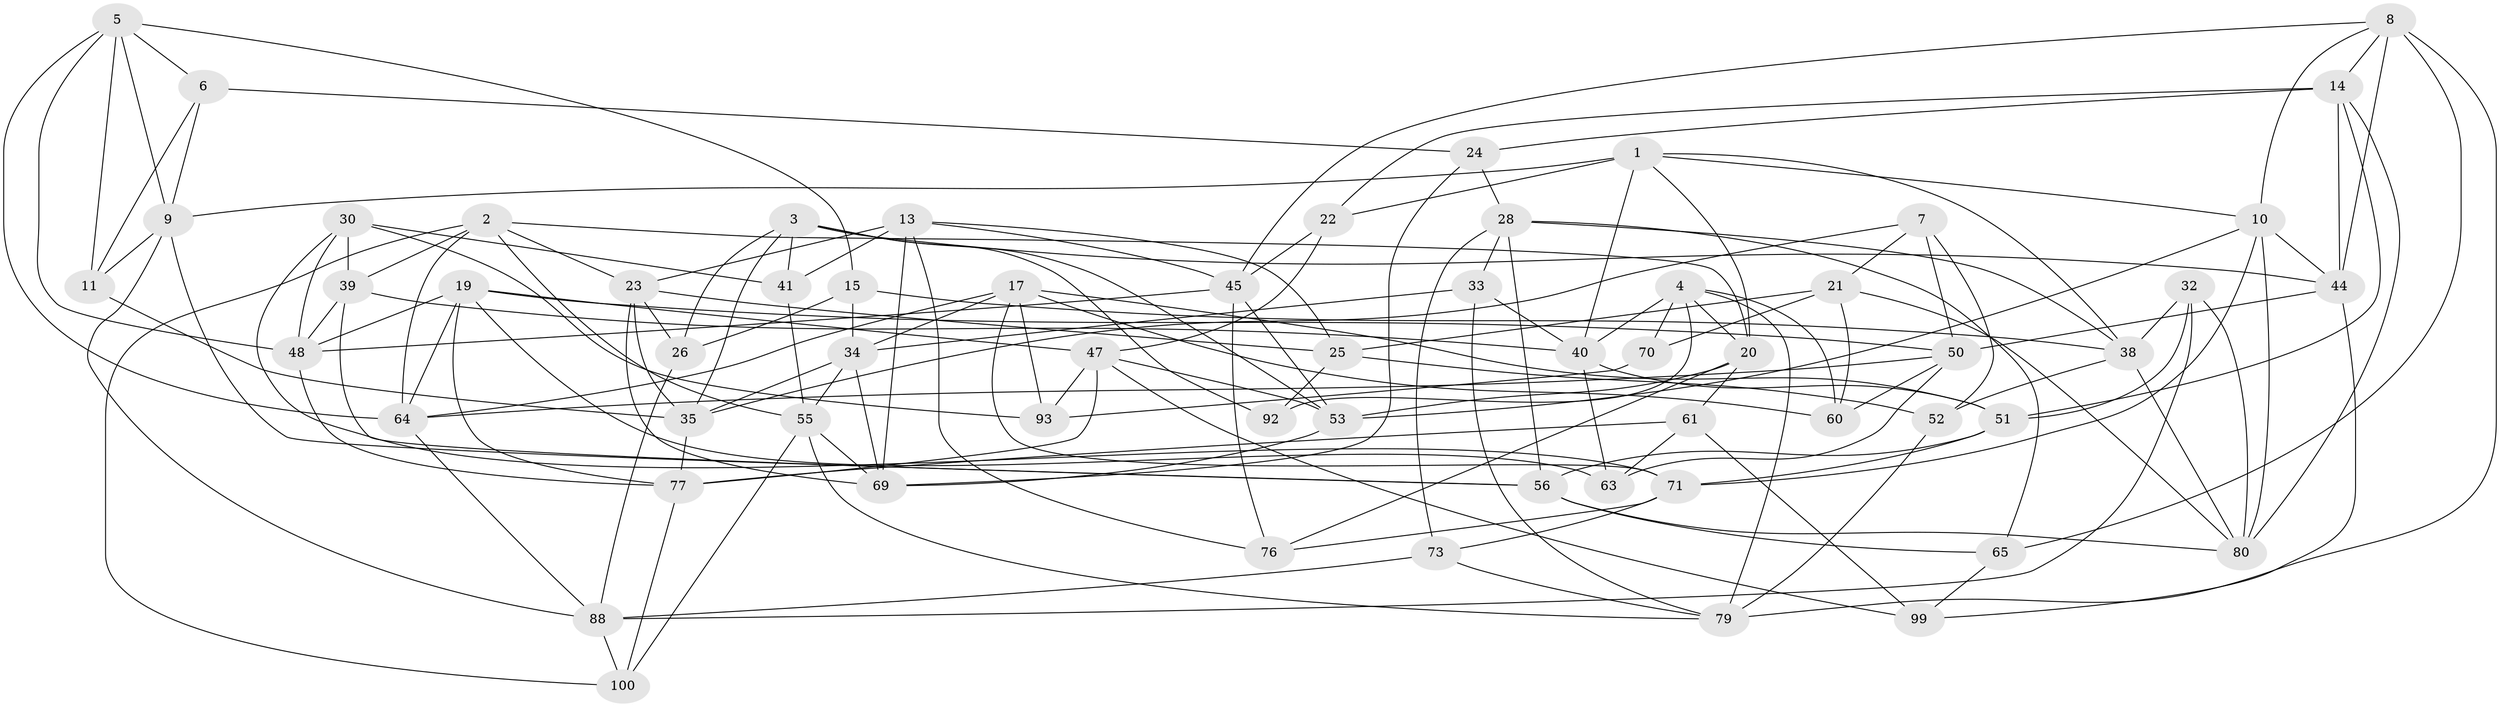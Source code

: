 // original degree distribution, {4: 1.0}
// Generated by graph-tools (version 1.1) at 2025/11/02/21/25 10:11:16]
// undirected, 61 vertices, 158 edges
graph export_dot {
graph [start="1"]
  node [color=gray90,style=filled];
  1 [super="+37"];
  2 [super="+95"];
  3 [super="+12"];
  4 [super="+42"];
  5 [super="+27"];
  6;
  7;
  8 [super="+36"];
  9 [super="+18"];
  10 [super="+16"];
  11;
  13 [super="+67"];
  14 [super="+58"];
  15;
  17 [super="+46"];
  19 [super="+31"];
  20 [super="+29"];
  21 [super="+66"];
  22;
  23 [super="+72"];
  24;
  25 [super="+54"];
  26;
  28 [super="+83"];
  30 [super="+57"];
  32;
  33;
  34 [super="+84"];
  35 [super="+68"];
  38 [super="+49"];
  39 [super="+82"];
  40 [super="+43"];
  41;
  44 [super="+62"];
  45 [super="+89"];
  47 [super="+87"];
  48 [super="+86"];
  50 [super="+91"];
  51 [super="+74"];
  52;
  53 [super="+78"];
  55 [super="+75"];
  56 [super="+59"];
  60;
  61;
  63;
  64 [super="+98"];
  65;
  69 [super="+81"];
  70;
  71 [super="+85"];
  73;
  76;
  77 [super="+90"];
  79 [super="+94"];
  80 [super="+97"];
  88 [super="+96"];
  92;
  93;
  99;
  100;
  1 -- 22;
  1 -- 38;
  1 -- 10;
  1 -- 20;
  1 -- 9;
  1 -- 40;
  2 -- 64;
  2 -- 23;
  2 -- 100;
  2 -- 20;
  2 -- 55;
  2 -- 39;
  3 -- 92;
  3 -- 41;
  3 -- 26;
  3 -- 53;
  3 -- 44;
  3 -- 35;
  4 -- 60;
  4 -- 92;
  4 -- 70;
  4 -- 20;
  4 -- 79;
  4 -- 40;
  5 -- 15;
  5 -- 6;
  5 -- 9;
  5 -- 11;
  5 -- 48;
  5 -- 64;
  6 -- 24;
  6 -- 11;
  6 -- 9;
  7 -- 52;
  7 -- 35;
  7 -- 21;
  7 -- 50;
  8 -- 44;
  8 -- 45;
  8 -- 65;
  8 -- 14;
  8 -- 79;
  8 -- 10;
  9 -- 88;
  9 -- 56;
  9 -- 11;
  10 -- 80;
  10 -- 44;
  10 -- 53;
  10 -- 71;
  11 -- 35;
  13 -- 41;
  13 -- 25;
  13 -- 69;
  13 -- 45;
  13 -- 76;
  13 -- 23;
  14 -- 80;
  14 -- 24;
  14 -- 51;
  14 -- 22;
  14 -- 44;
  15 -- 38;
  15 -- 26;
  15 -- 34;
  17 -- 34;
  17 -- 93;
  17 -- 60;
  17 -- 51;
  17 -- 64;
  17 -- 71;
  19 -- 64;
  19 -- 47;
  19 -- 48;
  19 -- 50;
  19 -- 63;
  19 -- 77;
  20 -- 61;
  20 -- 53;
  20 -- 76;
  21 -- 70 [weight=2];
  21 -- 60;
  21 -- 80;
  21 -- 25;
  22 -- 45;
  22 -- 47;
  23 -- 26;
  23 -- 25;
  23 -- 69;
  23 -- 35;
  24 -- 69;
  24 -- 28;
  25 -- 92 [weight=2];
  25 -- 52;
  26 -- 88;
  28 -- 65;
  28 -- 33;
  28 -- 73;
  28 -- 56;
  28 -- 38;
  30 -- 41;
  30 -- 48;
  30 -- 39 [weight=2];
  30 -- 71;
  30 -- 93;
  32 -- 38;
  32 -- 88;
  32 -- 51;
  32 -- 80;
  33 -- 79;
  33 -- 34;
  33 -- 40;
  34 -- 35;
  34 -- 69;
  34 -- 55;
  35 -- 77;
  38 -- 52;
  38 -- 80;
  39 -- 56;
  39 -- 48;
  39 -- 40;
  40 -- 51;
  40 -- 63;
  41 -- 55;
  44 -- 99;
  44 -- 50;
  45 -- 76;
  45 -- 48;
  45 -- 53;
  47 -- 99;
  47 -- 93;
  47 -- 53;
  47 -- 77;
  48 -- 77;
  50 -- 64;
  50 -- 60;
  50 -- 63;
  51 -- 56;
  51 -- 71;
  52 -- 79;
  53 -- 69;
  55 -- 100;
  55 -- 69;
  55 -- 79;
  56 -- 65;
  56 -- 80;
  61 -- 99;
  61 -- 77;
  61 -- 63;
  64 -- 88;
  65 -- 99;
  70 -- 93;
  71 -- 73;
  71 -- 76;
  73 -- 88;
  73 -- 79;
  77 -- 100;
  88 -- 100;
}
